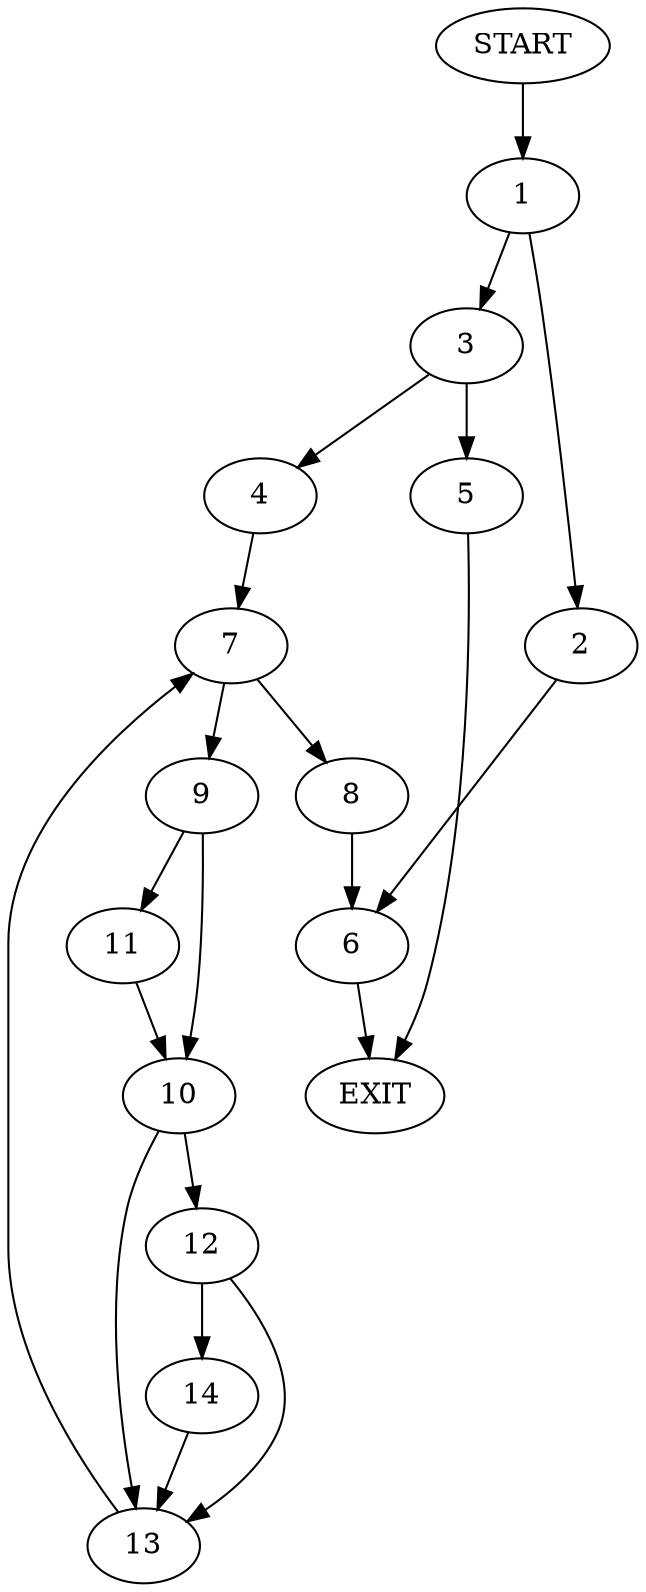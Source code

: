 digraph {
0 [label="START"]
15 [label="EXIT"]
0 -> 1
1 -> 2
1 -> 3
3 -> 4
3 -> 5
2 -> 6
6 -> 15
4 -> 7
5 -> 15
7 -> 8
7 -> 9
8 -> 6
9 -> 10
9 -> 11
10 -> 12
10 -> 13
11 -> 10
12 -> 14
12 -> 13
13 -> 7
14 -> 13
}
